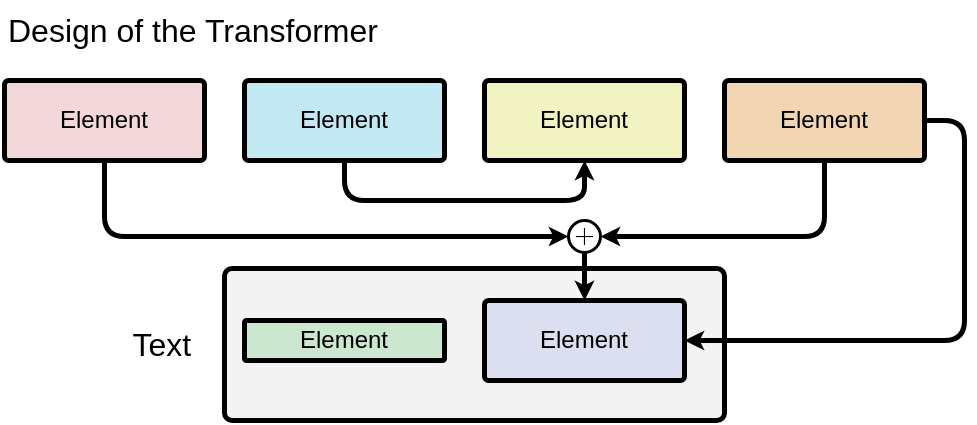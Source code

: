<mxfile version="24.8.6">
  <diagram name="Page-1" id="4kEuCSF84eEPRMDyzYEm">
    <mxGraphModel dx="-51" dy="1070" grid="1" gridSize="10" guides="1" tooltips="1" connect="1" arrows="1" fold="1" page="1" pageScale="1" pageWidth="850" pageHeight="1100" math="1" shadow="0">
      <root>
        <mxCell id="0" />
        <mxCell id="1" parent="0" />
        <mxCell id="siZfAdJ2070imp9nAExk-1" value="" style="rounded=1;whiteSpace=wrap;html=1;strokeWidth=2.5;fillColor=#F3F3F4;shadow=0;textShadow=0;arcSize=5;fontFamily=Helvetica;strokeColor=default;" vertex="1" parent="1">
          <mxGeometry x="990" y="214" width="250" height="76" as="geometry" />
        </mxCell>
        <mxCell id="siZfAdJ2070imp9nAExk-2" style="edgeStyle=orthogonalEdgeStyle;shape=connector;curved=0;rounded=1;hachureGap=4;orthogonalLoop=1;jettySize=auto;html=1;exitX=0.5;exitY=1;exitDx=0;exitDy=0;entryX=0;entryY=0.5;entryDx=0;entryDy=0;strokeColor=#000000;strokeWidth=2.5;align=center;verticalAlign=middle;fontFamily=Architects Daughter;fontSource=https%3A%2F%2Ffonts.googleapis.com%2Fcss%3Ffamily%3DArchitects%2BDaughter;fontSize=11;fontColor=default;labelBackgroundColor=default;endArrow=classic;endSize=2;" edge="1" parent="1" source="siZfAdJ2070imp9nAExk-3" target="siZfAdJ2070imp9nAExk-14">
          <mxGeometry relative="1" as="geometry" />
        </mxCell>
        <mxCell id="siZfAdJ2070imp9nAExk-3" value="&lt;div&gt;&lt;font data-font-src=&quot;https://fonts.googleapis.com/css?family=Barlow&quot;&gt;Element&lt;/font&gt;&lt;/div&gt;" style="rounded=1;whiteSpace=wrap;html=1;strokeWidth=2.5;fillColor=#F2D8DA;shadow=0;textShadow=0;arcSize=5;fontFamily=Helvetica;strokeColor=default;" vertex="1" parent="1">
          <mxGeometry x="880" y="120" width="100" height="40" as="geometry" />
        </mxCell>
        <mxCell id="siZfAdJ2070imp9nAExk-4" style="edgeStyle=orthogonalEdgeStyle;shape=connector;curved=0;rounded=1;hachureGap=4;orthogonalLoop=1;jettySize=auto;html=1;exitX=0.5;exitY=1;exitDx=0;exitDy=0;entryX=0.5;entryY=1;entryDx=0;entryDy=0;strokeColor=#000000;strokeWidth=2.5;align=center;verticalAlign=middle;fontFamily=Architects Daughter;fontSource=https%3A%2F%2Ffonts.googleapis.com%2Fcss%3Ffamily%3DArchitects%2BDaughter;fontSize=11;fontColor=default;labelBackgroundColor=default;endArrow=classic;endSize=2;" edge="1" parent="1" source="siZfAdJ2070imp9nAExk-5" target="siZfAdJ2070imp9nAExk-6">
          <mxGeometry relative="1" as="geometry" />
        </mxCell>
        <mxCell id="siZfAdJ2070imp9nAExk-5" value="&lt;div&gt;&lt;font data-font-src=&quot;https://fonts.googleapis.com/css?family=Barlow&quot;&gt;Element&lt;/font&gt;&lt;/div&gt;" style="rounded=1;whiteSpace=wrap;html=1;strokeWidth=2.5;fillColor=#C2E9F2;shadow=0;textShadow=0;arcSize=5;fontFamily=Helvetica;strokeColor=default;" vertex="1" parent="1">
          <mxGeometry x="1000" y="120" width="100" height="40" as="geometry" />
        </mxCell>
        <mxCell id="siZfAdJ2070imp9nAExk-6" value="Element" style="rounded=1;whiteSpace=wrap;html=1;strokeWidth=2.5;fillColor=#F1F2C2;shadow=0;textShadow=0;arcSize=5;fontFamily=Helvetica;strokeColor=default;" vertex="1" parent="1">
          <mxGeometry x="1120" y="120" width="100" height="40" as="geometry" />
        </mxCell>
        <mxCell id="siZfAdJ2070imp9nAExk-7" style="edgeStyle=orthogonalEdgeStyle;shape=connector;curved=0;rounded=1;hachureGap=4;orthogonalLoop=1;jettySize=auto;html=1;exitX=1;exitY=0.5;exitDx=0;exitDy=0;entryX=1;entryY=0.5;entryDx=0;entryDy=0;strokeColor=#000000;strokeWidth=2.5;align=center;verticalAlign=middle;fontFamily=Architects Daughter;fontSource=https%3A%2F%2Ffonts.googleapis.com%2Fcss%3Ffamily%3DArchitects%2BDaughter;fontSize=11;fontColor=default;labelBackgroundColor=default;endArrow=classic;endSize=2;" edge="1" parent="1" source="siZfAdJ2070imp9nAExk-9" target="siZfAdJ2070imp9nAExk-11">
          <mxGeometry relative="1" as="geometry" />
        </mxCell>
        <mxCell id="siZfAdJ2070imp9nAExk-8" style="edgeStyle=orthogonalEdgeStyle;shape=connector;curved=0;rounded=1;hachureGap=4;orthogonalLoop=1;jettySize=auto;html=1;exitX=0.5;exitY=1;exitDx=0;exitDy=0;entryX=1;entryY=0.5;entryDx=0;entryDy=0;strokeColor=#000000;strokeWidth=2.5;align=center;verticalAlign=middle;fontFamily=Architects Daughter;fontSource=https%3A%2F%2Ffonts.googleapis.com%2Fcss%3Ffamily%3DArchitects%2BDaughter;fontSize=11;fontColor=default;labelBackgroundColor=default;endArrow=classic;endSize=2;" edge="1" parent="1" source="siZfAdJ2070imp9nAExk-9" target="siZfAdJ2070imp9nAExk-14">
          <mxGeometry relative="1" as="geometry" />
        </mxCell>
        <mxCell id="siZfAdJ2070imp9nAExk-9" value="Element" style="rounded=1;whiteSpace=wrap;html=1;strokeWidth=2.5;fillColor=#F2D6B3;shadow=0;textShadow=0;arcSize=5;fontFamily=Helvetica;strokeColor=default;" vertex="1" parent="1">
          <mxGeometry x="1240" y="120" width="100" height="40" as="geometry" />
        </mxCell>
        <mxCell id="siZfAdJ2070imp9nAExk-10" value="Element" style="rounded=1;whiteSpace=wrap;html=1;strokeWidth=2.5;fillColor=#CCE7CF;shadow=0;textShadow=0;arcSize=5;fontFamily=Helvetica;strokeColor=default;" vertex="1" parent="1">
          <mxGeometry x="1000" y="240" width="100" height="20" as="geometry" />
        </mxCell>
        <mxCell id="siZfAdJ2070imp9nAExk-11" value="Element" style="rounded=1;whiteSpace=wrap;html=1;strokeWidth=2.5;fillColor=#DBDFEF;shadow=0;textShadow=0;arcSize=5;fontFamily=Helvetica;strokeColor=default;" vertex="1" parent="1">
          <mxGeometry x="1120" y="230" width="100" height="40" as="geometry" />
        </mxCell>
        <mxCell id="siZfAdJ2070imp9nAExk-12" value="&lt;font style=&quot;font-size: 16px;&quot;&gt;Design of the Transformer&lt;/font&gt;" style="text;html=1;align=left;verticalAlign=middle;whiteSpace=wrap;rounded=0;fontFamily=Helvetica;fontSize=11;fontColor=default;labelBackgroundColor=default;" vertex="1" parent="1">
          <mxGeometry x="880" y="80" width="280" height="30" as="geometry" />
        </mxCell>
        <mxCell id="siZfAdJ2070imp9nAExk-13" style="edgeStyle=orthogonalEdgeStyle;shape=connector;curved=0;rounded=1;hachureGap=4;orthogonalLoop=1;jettySize=auto;html=1;exitX=0.5;exitY=1;exitDx=0;exitDy=0;entryX=0.5;entryY=0;entryDx=0;entryDy=0;strokeColor=#000000;strokeWidth=2.5;align=center;verticalAlign=middle;fontFamily=Architects Daughter;fontSource=https%3A%2F%2Ffonts.googleapis.com%2Fcss%3Ffamily%3DArchitects%2BDaughter;fontSize=11;fontColor=default;labelBackgroundColor=default;endArrow=classic;endSize=2;" edge="1" parent="1" source="siZfAdJ2070imp9nAExk-14" target="siZfAdJ2070imp9nAExk-11">
          <mxGeometry relative="1" as="geometry" />
        </mxCell>
        <mxCell id="siZfAdJ2070imp9nAExk-14" value="&lt;font face=&quot;Helvetica&quot;&gt;$$+$$&lt;/font&gt;" style="ellipse;whiteSpace=wrap;html=1;aspect=fixed;hachureGap=4;fontFamily=Architects Daughter;fontSource=https%3A%2F%2Ffonts.googleapis.com%2Fcss%3Ffamily%3DArchitects%2BDaughter;fontSize=11;fontColor=default;labelBackgroundColor=none;strokeWidth=1.5;" vertex="1" parent="1">
          <mxGeometry x="1162" y="190" width="16" height="16" as="geometry" />
        </mxCell>
        <mxCell id="siZfAdJ2070imp9nAExk-15" value="&lt;font style=&quot;font-size: 16px;&quot;&gt;Text&amp;nbsp;&lt;/font&gt;" style="text;html=1;align=right;verticalAlign=middle;whiteSpace=wrap;rounded=0;fontFamily=Helvetica;fontSize=11;fontColor=default;labelBackgroundColor=none;fillColor=none;" vertex="1" parent="1">
          <mxGeometry x="890" y="237" width="90" height="30" as="geometry" />
        </mxCell>
      </root>
    </mxGraphModel>
  </diagram>
</mxfile>
